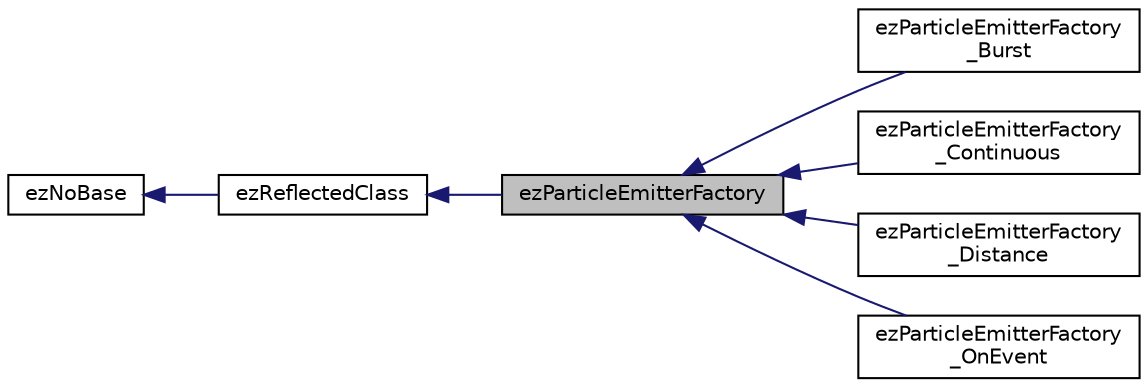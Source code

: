 digraph "ezParticleEmitterFactory"
{
 // LATEX_PDF_SIZE
  edge [fontname="Helvetica",fontsize="10",labelfontname="Helvetica",labelfontsize="10"];
  node [fontname="Helvetica",fontsize="10",shape=record];
  rankdir="LR";
  Node1 [label="ezParticleEmitterFactory",height=0.2,width=0.4,color="black", fillcolor="grey75", style="filled", fontcolor="black",tooltip="Base class for all particle emitters."];
  Node2 -> Node1 [dir="back",color="midnightblue",fontsize="10",style="solid",fontname="Helvetica"];
  Node2 [label="ezReflectedClass",height=0.2,width=0.4,color="black", fillcolor="white", style="filled",URL="$db/d45/classez_reflected_class.htm",tooltip="All classes that should be dynamically reflectable, need to be derived from this base class."];
  Node3 -> Node2 [dir="back",color="midnightblue",fontsize="10",style="solid",fontname="Helvetica"];
  Node3 [label="ezNoBase",height=0.2,width=0.4,color="black", fillcolor="white", style="filled",URL="$d4/d02/classez_no_base.htm",tooltip="Dummy type to pass to templates and macros that expect a base type for a class that has no base."];
  Node1 -> Node4 [dir="back",color="midnightblue",fontsize="10",style="solid",fontname="Helvetica"];
  Node4 [label="ezParticleEmitterFactory\l_Burst",height=0.2,width=0.4,color="black", fillcolor="white", style="filled",URL="$de/d34/classez_particle_emitter_factory___burst.htm",tooltip=" "];
  Node1 -> Node5 [dir="back",color="midnightblue",fontsize="10",style="solid",fontname="Helvetica"];
  Node5 [label="ezParticleEmitterFactory\l_Continuous",height=0.2,width=0.4,color="black", fillcolor="white", style="filled",URL="$d2/d01/classez_particle_emitter_factory___continuous.htm",tooltip=" "];
  Node1 -> Node6 [dir="back",color="midnightblue",fontsize="10",style="solid",fontname="Helvetica"];
  Node6 [label="ezParticleEmitterFactory\l_Distance",height=0.2,width=0.4,color="black", fillcolor="white", style="filled",URL="$d2/d77/classez_particle_emitter_factory___distance.htm",tooltip=" "];
  Node1 -> Node7 [dir="back",color="midnightblue",fontsize="10",style="solid",fontname="Helvetica"];
  Node7 [label="ezParticleEmitterFactory\l_OnEvent",height=0.2,width=0.4,color="black", fillcolor="white", style="filled",URL="$d2/d7b/classez_particle_emitter_factory___on_event.htm",tooltip=" "];
}
